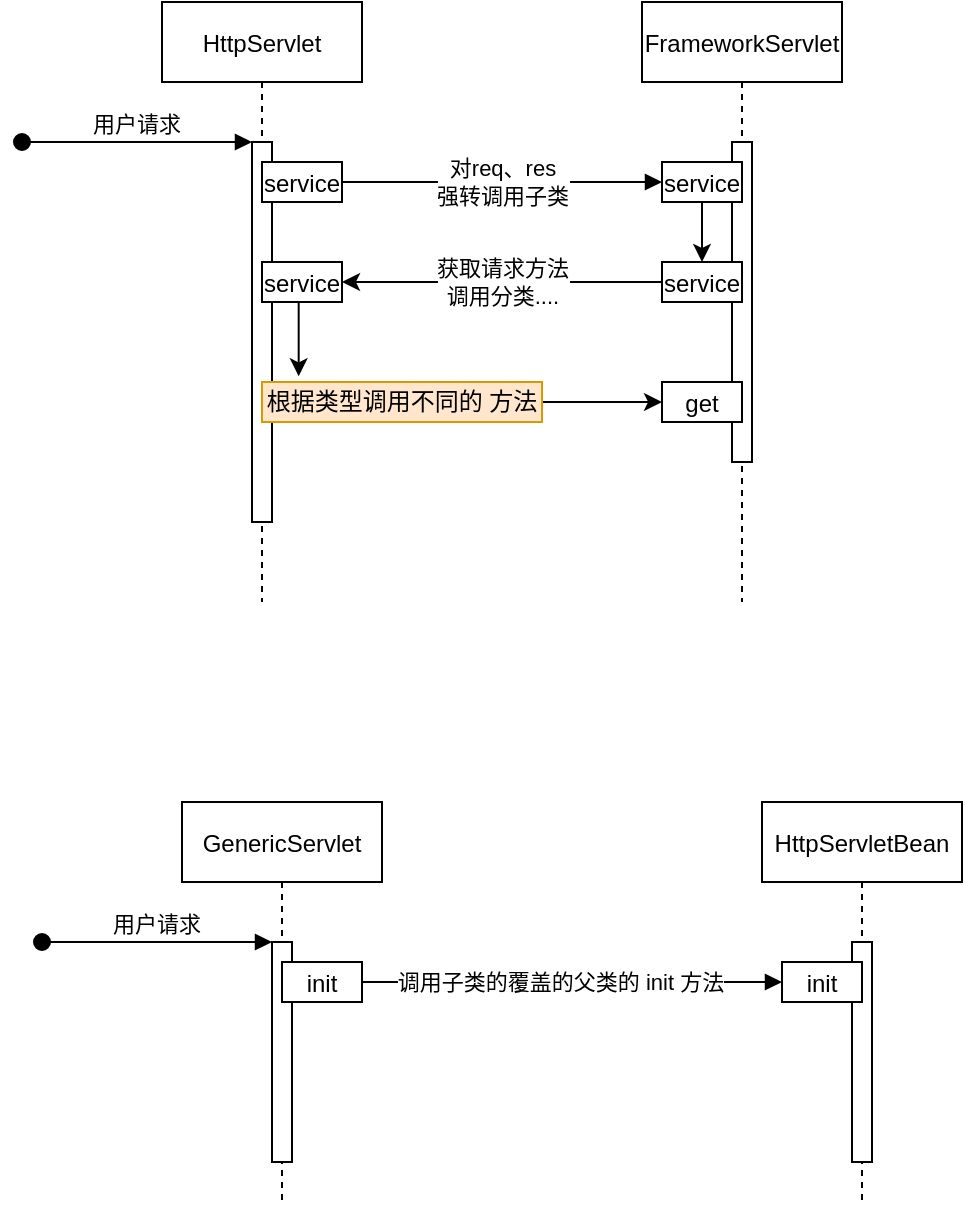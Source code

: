 <mxfile version="13.8.0" type="device"><diagram id="kgpKYQtTHZ0yAKxKKP6v" name="Page-1"><mxGraphModel dx="813" dy="493" grid="1" gridSize="10" guides="1" tooltips="1" connect="1" arrows="1" fold="1" page="1" pageScale="1" pageWidth="850" pageHeight="1100" math="0" shadow="0"><root><mxCell id="0"/><mxCell id="1" parent="0"/><mxCell id="3nuBFxr9cyL0pnOWT2aG-1" value="HttpServlet" style="shape=umlLifeline;perimeter=lifelinePerimeter;container=1;collapsible=0;recursiveResize=0;rounded=0;shadow=0;strokeWidth=1;" parent="1" vertex="1"><mxGeometry x="120" y="80" width="100" height="300" as="geometry"/></mxCell><mxCell id="3nuBFxr9cyL0pnOWT2aG-2" value="" style="points=[];perimeter=orthogonalPerimeter;rounded=0;shadow=0;strokeWidth=1;" parent="3nuBFxr9cyL0pnOWT2aG-1" vertex="1"><mxGeometry x="45" y="70" width="10" height="190" as="geometry"/></mxCell><mxCell id="3nuBFxr9cyL0pnOWT2aG-3" value="用户请求" style="verticalAlign=bottom;startArrow=oval;endArrow=block;startSize=8;shadow=0;strokeWidth=1;" parent="3nuBFxr9cyL0pnOWT2aG-1" target="3nuBFxr9cyL0pnOWT2aG-2" edge="1"><mxGeometry relative="1" as="geometry"><mxPoint x="-70" y="70" as="sourcePoint"/></mxGeometry></mxCell><mxCell id="3nuBFxr9cyL0pnOWT2aG-4" value="service" style="points=[];perimeter=orthogonalPerimeter;rounded=0;shadow=0;strokeWidth=1;" parent="3nuBFxr9cyL0pnOWT2aG-1" vertex="1"><mxGeometry x="50" y="80" width="40" height="20" as="geometry"/></mxCell><mxCell id="3nuBFxr9cyL0pnOWT2aG-5" value="FrameworkServlet" style="shape=umlLifeline;perimeter=lifelinePerimeter;container=1;collapsible=0;recursiveResize=0;rounded=0;shadow=0;strokeWidth=1;" parent="1" vertex="1"><mxGeometry x="360" y="80" width="100" height="300" as="geometry"/></mxCell><mxCell id="3nuBFxr9cyL0pnOWT2aG-6" value="" style="points=[];perimeter=orthogonalPerimeter;rounded=0;shadow=0;strokeWidth=1;" parent="3nuBFxr9cyL0pnOWT2aG-5" vertex="1"><mxGeometry x="45" y="70" width="10" height="160" as="geometry"/></mxCell><mxCell id="3nuBFxr9cyL0pnOWT2aG-8" value="" style="verticalAlign=bottom;endArrow=block;shadow=0;strokeWidth=1;" parent="1" source="3nuBFxr9cyL0pnOWT2aG-4" target="agtVqDL8e9zG7a7jyZe8-1" edge="1"><mxGeometry relative="1" as="geometry"><mxPoint x="290" y="160" as="sourcePoint"/><mxPoint x="290" y="160" as="targetPoint"/></mxGeometry></mxCell><mxCell id="agtVqDL8e9zG7a7jyZe8-2" value="对req、res&lt;br&gt;强转调用子类" style="edgeLabel;html=1;align=center;verticalAlign=middle;resizable=0;points=[];" parent="3nuBFxr9cyL0pnOWT2aG-8" vertex="1" connectable="0"><mxGeometry x="-0.254" relative="1" as="geometry"><mxPoint x="20.48" as="offset"/></mxGeometry></mxCell><mxCell id="agtVqDL8e9zG7a7jyZe8-4" value="" style="edgeStyle=orthogonalEdgeStyle;rounded=0;orthogonalLoop=1;jettySize=auto;html=1;" parent="1" source="agtVqDL8e9zG7a7jyZe8-1" target="agtVqDL8e9zG7a7jyZe8-3" edge="1"><mxGeometry relative="1" as="geometry"/></mxCell><mxCell id="agtVqDL8e9zG7a7jyZe8-1" value="service" style="points=[];perimeter=orthogonalPerimeter;rounded=0;shadow=0;strokeWidth=1;" parent="1" vertex="1"><mxGeometry x="370" y="160" width="40" height="20" as="geometry"/></mxCell><mxCell id="agtVqDL8e9zG7a7jyZe8-6" value="" style="edgeStyle=orthogonalEdgeStyle;rounded=0;orthogonalLoop=1;jettySize=auto;html=1;" parent="1" source="agtVqDL8e9zG7a7jyZe8-3" target="agtVqDL8e9zG7a7jyZe8-5" edge="1"><mxGeometry relative="1" as="geometry"/></mxCell><mxCell id="agtVqDL8e9zG7a7jyZe8-7" value="获取请求方法&lt;br&gt;调用分类...." style="edgeLabel;html=1;align=center;verticalAlign=middle;resizable=0;points=[];" parent="agtVqDL8e9zG7a7jyZe8-6" vertex="1" connectable="0"><mxGeometry x="-0.109" y="-1" relative="1" as="geometry"><mxPoint x="-8.57" y="1" as="offset"/></mxGeometry></mxCell><mxCell id="agtVqDL8e9zG7a7jyZe8-3" value="service" style="points=[];perimeter=orthogonalPerimeter;rounded=0;shadow=0;strokeWidth=1;" parent="1" vertex="1"><mxGeometry x="370" y="210" width="40" height="20" as="geometry"/></mxCell><mxCell id="agtVqDL8e9zG7a7jyZe8-16" style="rounded=0;orthogonalLoop=1;jettySize=auto;html=1;entryX=0.131;entryY=-0.143;entryDx=0;entryDy=0;entryPerimeter=0;" parent="1" source="agtVqDL8e9zG7a7jyZe8-5" target="agtVqDL8e9zG7a7jyZe8-13" edge="1"><mxGeometry relative="1" as="geometry"/></mxCell><mxCell id="agtVqDL8e9zG7a7jyZe8-5" value="service" style="points=[];perimeter=orthogonalPerimeter;rounded=0;shadow=0;strokeWidth=1;" parent="1" vertex="1"><mxGeometry x="170" y="210" width="40" height="20" as="geometry"/></mxCell><mxCell id="agtVqDL8e9zG7a7jyZe8-20" value="" style="edgeStyle=none;rounded=0;orthogonalLoop=1;jettySize=auto;html=1;" parent="1" source="agtVqDL8e9zG7a7jyZe8-13" target="agtVqDL8e9zG7a7jyZe8-19" edge="1"><mxGeometry relative="1" as="geometry"/></mxCell><mxCell id="agtVqDL8e9zG7a7jyZe8-13" value="根据类型调用不同的 方法" style="text;html=1;strokeColor=#d79b00;fillColor=#ffe6cc;align=center;verticalAlign=middle;whiteSpace=wrap;rounded=0;" parent="1" vertex="1"><mxGeometry x="170" y="270" width="140" height="20" as="geometry"/></mxCell><mxCell id="agtVqDL8e9zG7a7jyZe8-19" value="get" style="points=[];perimeter=orthogonalPerimeter;rounded=0;shadow=0;strokeWidth=1;" parent="1" vertex="1"><mxGeometry x="370" y="270" width="40" height="20" as="geometry"/></mxCell><mxCell id="Mi9BWVPUZILTp4beLbY5-1" value="GenericServlet" style="shape=umlLifeline;perimeter=lifelinePerimeter;container=1;collapsible=0;recursiveResize=0;rounded=0;shadow=0;strokeWidth=1;" vertex="1" parent="1"><mxGeometry x="130" y="480" width="100" height="200" as="geometry"/></mxCell><mxCell id="Mi9BWVPUZILTp4beLbY5-2" value="" style="points=[];perimeter=orthogonalPerimeter;rounded=0;shadow=0;strokeWidth=1;" vertex="1" parent="Mi9BWVPUZILTp4beLbY5-1"><mxGeometry x="45" y="70" width="10" height="110" as="geometry"/></mxCell><mxCell id="Mi9BWVPUZILTp4beLbY5-3" value="用户请求" style="verticalAlign=bottom;startArrow=oval;endArrow=block;startSize=8;shadow=0;strokeWidth=1;" edge="1" parent="Mi9BWVPUZILTp4beLbY5-1" target="Mi9BWVPUZILTp4beLbY5-2"><mxGeometry relative="1" as="geometry"><mxPoint x="-70" y="70" as="sourcePoint"/></mxGeometry></mxCell><mxCell id="Mi9BWVPUZILTp4beLbY5-4" value="init" style="points=[];perimeter=orthogonalPerimeter;rounded=0;shadow=0;strokeWidth=1;" vertex="1" parent="Mi9BWVPUZILTp4beLbY5-1"><mxGeometry x="50" y="80" width="40" height="20" as="geometry"/></mxCell><mxCell id="Mi9BWVPUZILTp4beLbY5-5" value="HttpServletBean" style="shape=umlLifeline;perimeter=lifelinePerimeter;container=1;collapsible=0;recursiveResize=0;rounded=0;shadow=0;strokeWidth=1;" vertex="1" parent="1"><mxGeometry x="420" y="480" width="100" height="200" as="geometry"/></mxCell><mxCell id="Mi9BWVPUZILTp4beLbY5-6" value="" style="points=[];perimeter=orthogonalPerimeter;rounded=0;shadow=0;strokeWidth=1;" vertex="1" parent="Mi9BWVPUZILTp4beLbY5-5"><mxGeometry x="45" y="70" width="10" height="110" as="geometry"/></mxCell><mxCell id="Mi9BWVPUZILTp4beLbY5-7" value="" style="verticalAlign=bottom;endArrow=block;shadow=0;strokeWidth=1;" edge="1" parent="1" source="Mi9BWVPUZILTp4beLbY5-4" target="Mi9BWVPUZILTp4beLbY5-10"><mxGeometry relative="1" as="geometry"><mxPoint x="300" y="560" as="sourcePoint"/><mxPoint x="300" y="560" as="targetPoint"/></mxGeometry></mxCell><mxCell id="Mi9BWVPUZILTp4beLbY5-8" value="调用子类的覆盖的父类的 init 方法" style="edgeLabel;html=1;align=center;verticalAlign=middle;resizable=0;points=[];" vertex="1" connectable="0" parent="Mi9BWVPUZILTp4beLbY5-7"><mxGeometry x="-0.254" relative="1" as="geometry"><mxPoint x="20.48" as="offset"/></mxGeometry></mxCell><mxCell id="Mi9BWVPUZILTp4beLbY5-10" value="init" style="points=[];perimeter=orthogonalPerimeter;rounded=0;shadow=0;strokeWidth=1;" vertex="1" parent="1"><mxGeometry x="430" y="560" width="40" height="20" as="geometry"/></mxCell></root></mxGraphModel></diagram></mxfile>